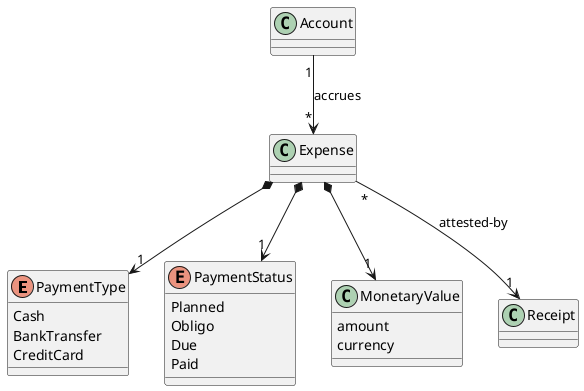 @startuml
enum PaymentType {
    Cash
    BankTransfer
    CreditCard
}

enum PaymentStatus {
    Planned
    Obligo
    Due
    Paid
}

class MonetaryValue {
    amount
    currency
}

class Expense

class Account

class Receipt

Account "1" --> "*" Expense : accrues
Expense "*"--> "1" Receipt: attested-by
Expense *--> "1" PaymentType
Expense *--> "1" MonetaryValue
Expense *--> "1" PaymentStatus
@enduml